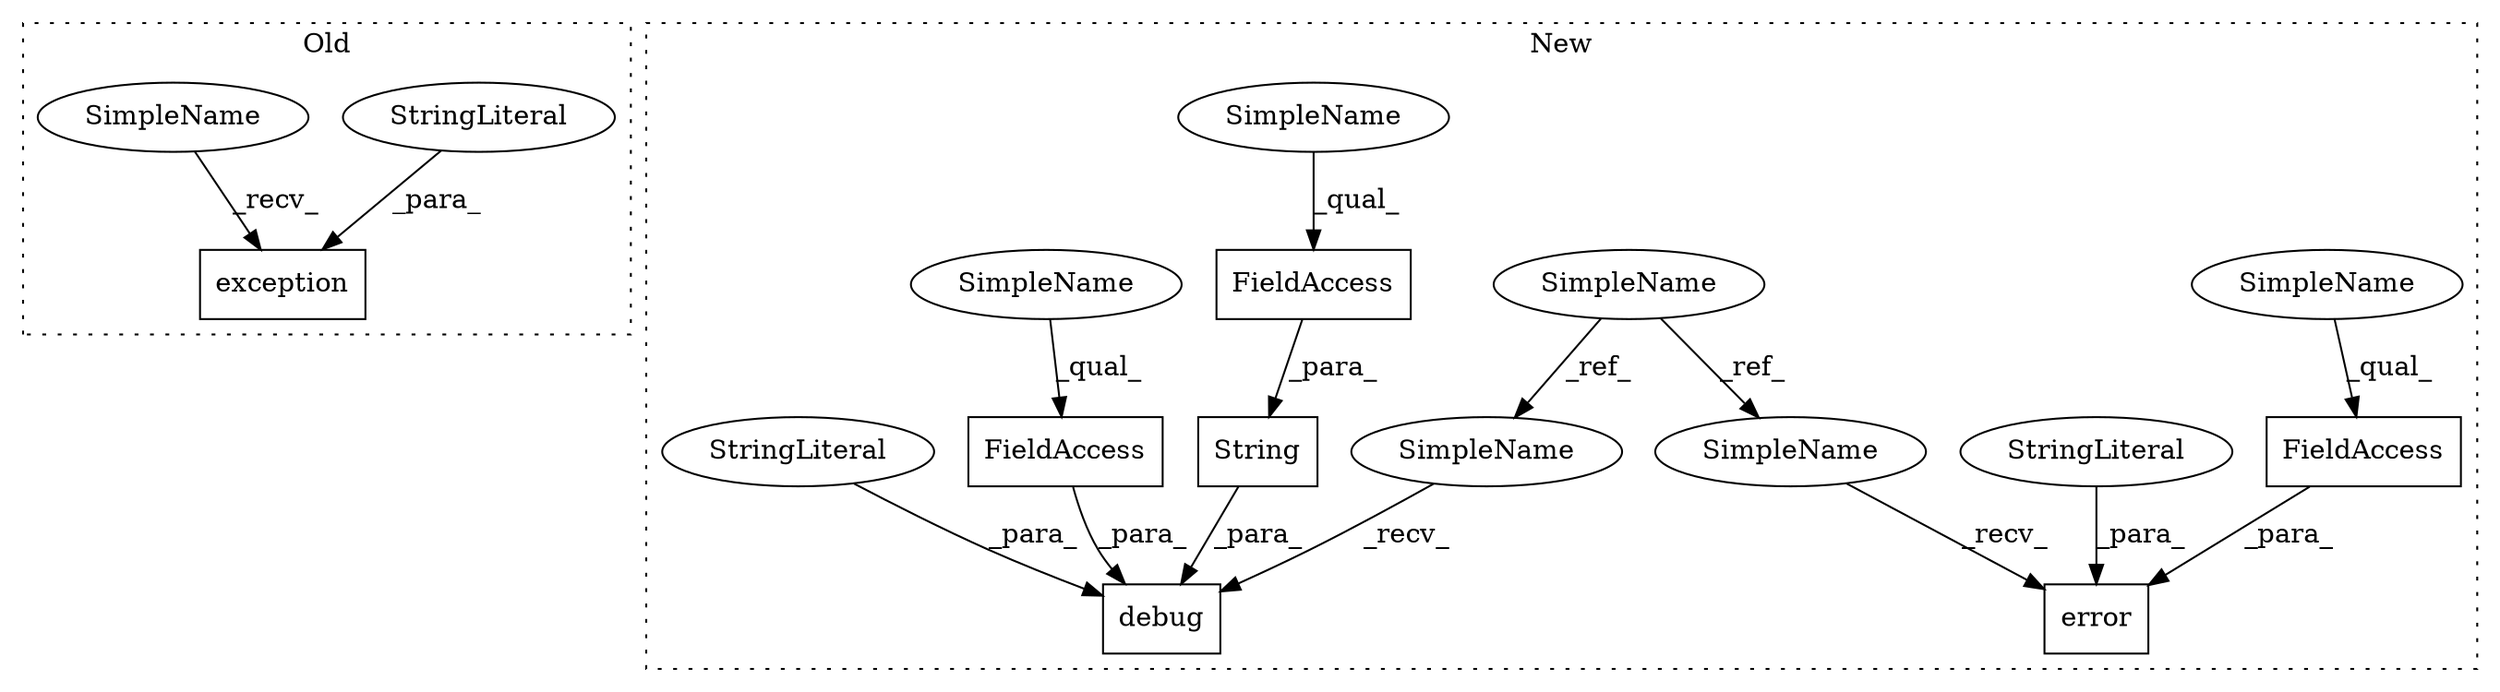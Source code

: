 digraph G {
subgraph cluster0 {
1 [label="exception" a="32" s="8773,8812" l="10,1" shape="box"];
4 [label="StringLiteral" a="45" s="8783" l="24" shape="ellipse"];
17 [label="SimpleName" a="42" s="8765" l="7" shape="ellipse"];
label = "Old";
style="dotted";
}
subgraph cluster1 {
2 [label="error" a="32" s="9258,9309" l="6,1" shape="box"];
3 [label="StringLiteral" a="45" s="9264" l="30" shape="ellipse"];
5 [label="FieldAccess" a="22" s="9295" l="9" shape="box"];
6 [label="SimpleName" a="42" s="8945" l="7" shape="ellipse"];
7 [label="debug" a="32" s="9326,9389" l="6,1" shape="box"];
8 [label="FieldAccess" a="22" s="9361" l="9" shape="box"];
9 [label="FieldAccess" a="22" s="9378" l="10" shape="box"];
10 [label="StringLiteral" a="45" s="9332" l="28" shape="ellipse"];
11 [label="String" a="32" s="9371,9388" l="7,1" shape="box"];
12 [label="SimpleName" a="42" s="9295" l="4" shape="ellipse"];
13 [label="SimpleName" a="42" s="9361" l="4" shape="ellipse"];
14 [label="SimpleName" a="42" s="9378" l="4" shape="ellipse"];
15 [label="SimpleName" a="42" s="9250" l="7" shape="ellipse"];
16 [label="SimpleName" a="42" s="9318" l="7" shape="ellipse"];
label = "New";
style="dotted";
}
3 -> 2 [label="_para_"];
4 -> 1 [label="_para_"];
5 -> 2 [label="_para_"];
6 -> 16 [label="_ref_"];
6 -> 15 [label="_ref_"];
8 -> 7 [label="_para_"];
9 -> 11 [label="_para_"];
10 -> 7 [label="_para_"];
11 -> 7 [label="_para_"];
12 -> 5 [label="_qual_"];
13 -> 8 [label="_qual_"];
14 -> 9 [label="_qual_"];
15 -> 2 [label="_recv_"];
16 -> 7 [label="_recv_"];
17 -> 1 [label="_recv_"];
}